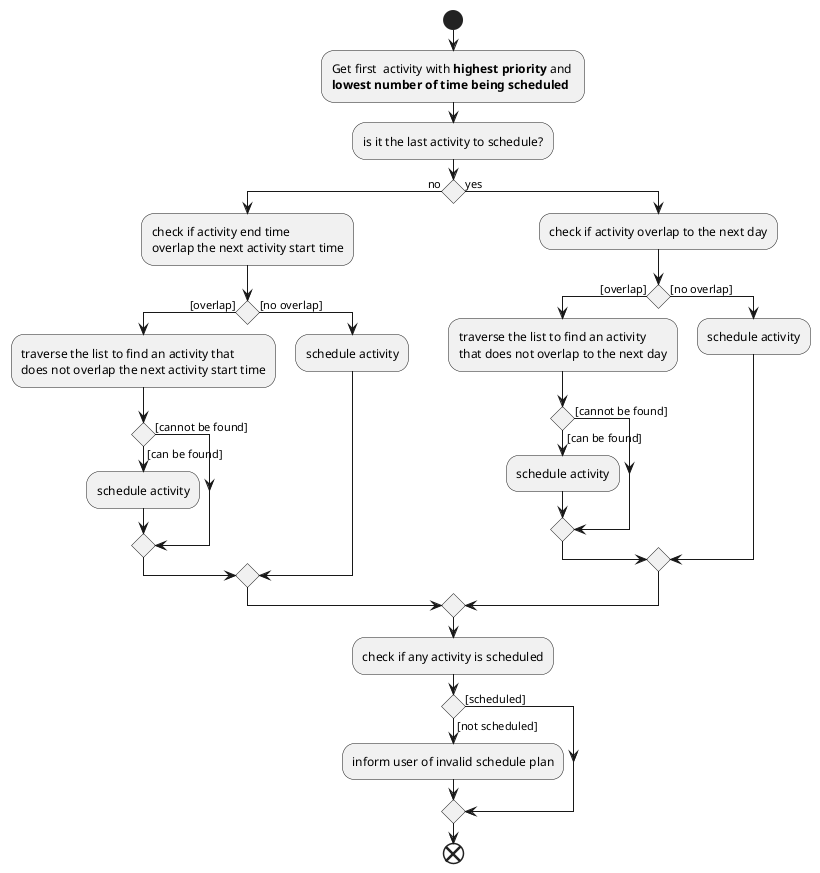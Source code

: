 @startuml
start
:Get first  activity with **highest priority** and \n**lowest number of time being scheduled**;

:is it the last activity to schedule?;
    if() then (no)
       :check if activity end time \noverlap the next activity start time;
              if() then ([overlap])
            :traverse the list to find an activity that \ndoes not overlap the next activity start time;
                      if() then ([can be found])
                                      :schedule activity;
                                  else ([cannot be found])
                                  endif
              else([no overlap])
                  :schedule activity;
              endif
    else (yes)
        :check if activity overlap to the next day;
        if() then ([overlap])
            :traverse the list to find an activity \nthat does not overlap to the next day;
                if() then ([can be found])
                                :schedule activity;
                            else ([cannot be found])
                            endif
        else([no overlap])
            :schedule activity;
        endif
    endif;
    :check if any activity is scheduled;
        if() then ([not scheduled])
            :inform user of invalid schedule plan;
        else([scheduled])
        endif
end
@enduml